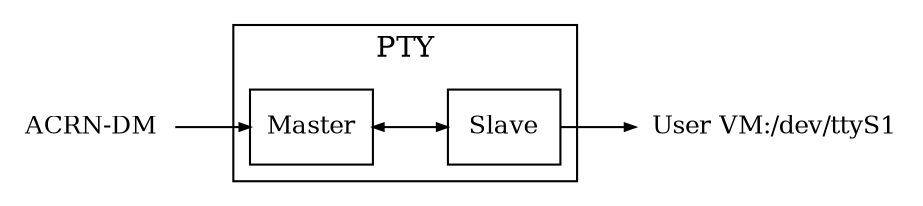 digraph G {
   node [shape=plaintext fontsize=12];
   graph [rankdir=LR];

   subgraph cluster_0 {
        node [shape=box];
        label="PTY"
        "Master" -> "Slave" [dir=both arrowsize=.5];
    }

   "ACRN-DM" -> "Master" [arrowsize=.5];
   "Slave" -> "User VM:/dev/ttyS1" [arrowsize=.5];

}
